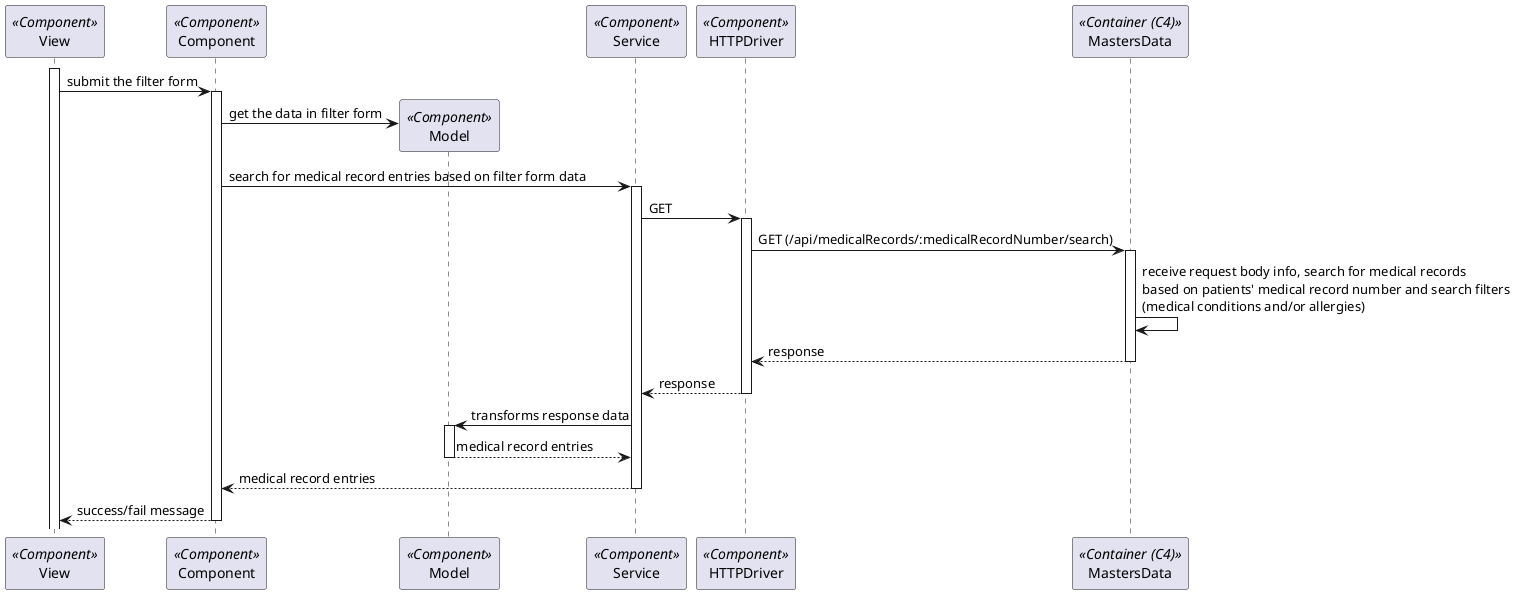 ```plantuml
@startuml Process_View
participant View as View <<Component>>
participant Component as Component <<Component>>
participant Model as Model <<Component>>
participant Service as Service <<Component>>
participant HTTPDriver as HTTPDriver <<Component>>
participant MastersData as BE <<Container (C4)>>

activate View
View -> Component: submit the filter form
activate Component
Component -> Model**: get the data in filter form
Component -> Service: search for medical record entries based on filter form data
activate Service
Service -> HTTPDriver: GET
activate HTTPDriver
HTTPDriver -> BE: GET (/api/medicalRecords/:medicalRecordNumber/search)
activate BE
BE -> BE: receive request body info, search for medical records \nbased on patients' medical record number and search filters\n(medical conditions and/or allergies)
return response
return response
Service -> Model: transforms response data
activate Model
return medical record entries
return medical record entries
return success/fail message

@enduml
```